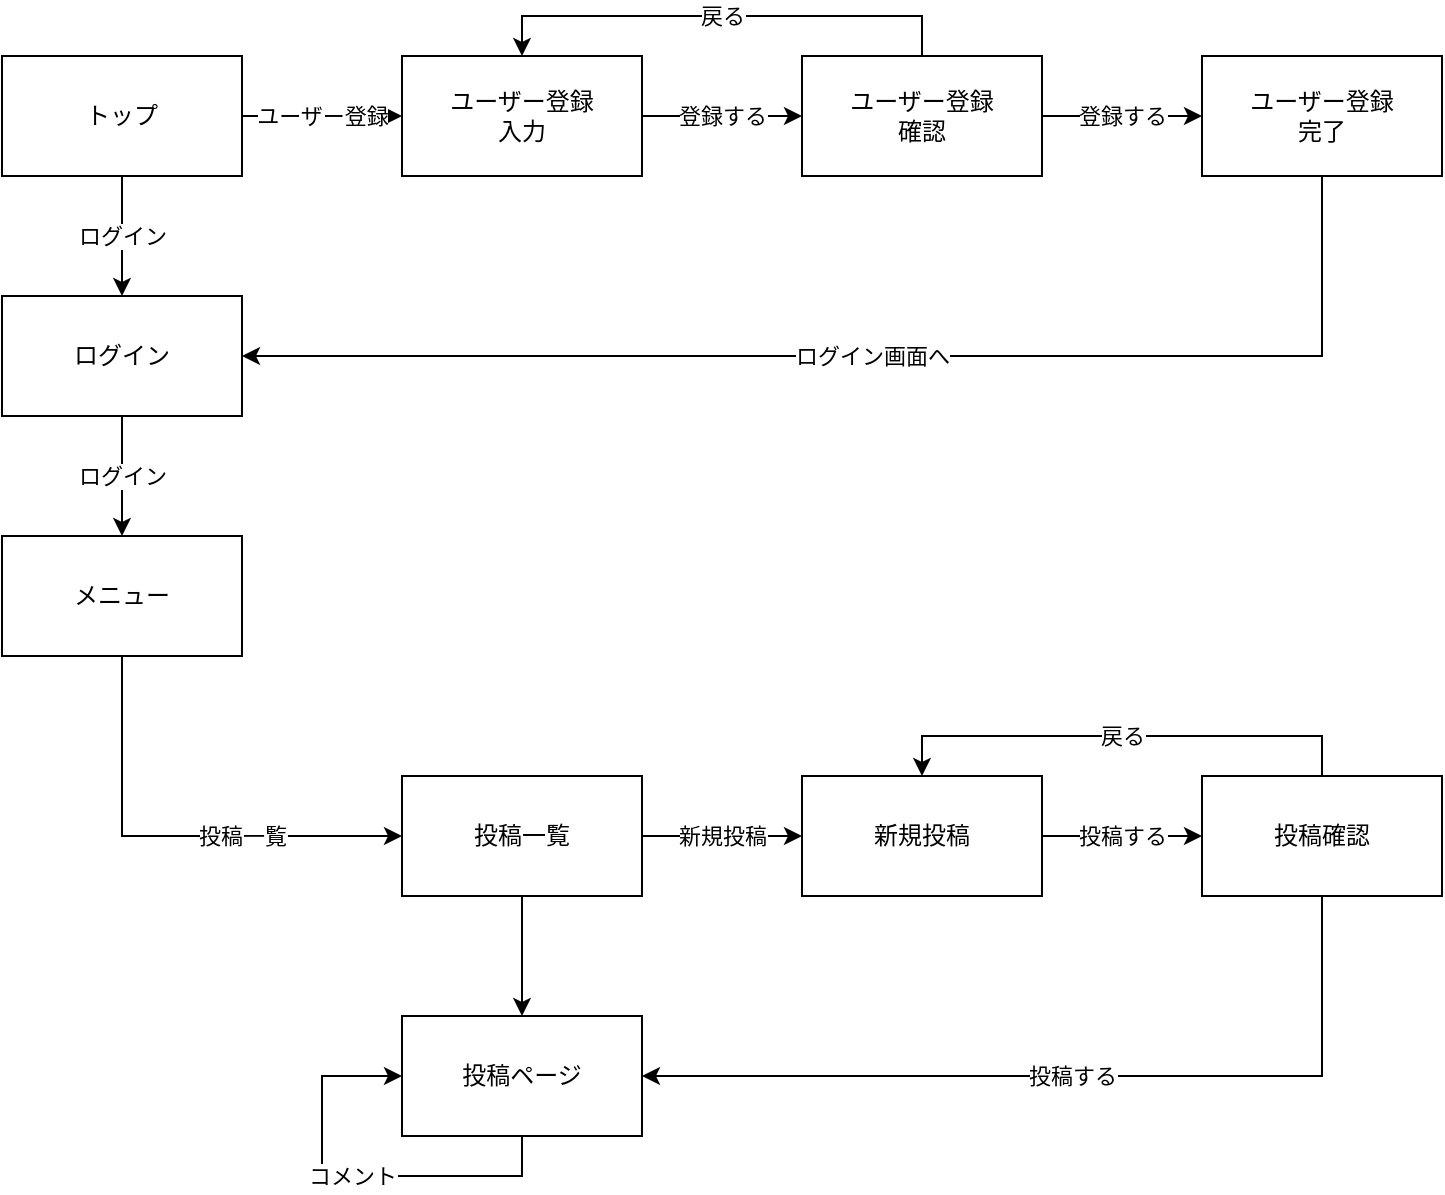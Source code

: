<mxfile version="21.5.2" type="google">
  <diagram name="ページ1" id="7OOp9_Ev_NuB0V9YdiFM">
    <mxGraphModel grid="1" page="1" gridSize="10" guides="1" tooltips="1" connect="1" arrows="1" fold="1" pageScale="1" pageWidth="827" pageHeight="1169" math="0" shadow="0">
      <root>
        <mxCell id="0" />
        <mxCell id="1" parent="0" />
        <mxCell id="eunxYqIY-hkd2ZFFvHBH-7" value="ログイン" style="edgeStyle=orthogonalEdgeStyle;rounded=0;orthogonalLoop=1;jettySize=auto;html=1;exitX=0.5;exitY=1;exitDx=0;exitDy=0;entryX=0.5;entryY=0;entryDx=0;entryDy=0;" edge="1" parent="1" source="eunxYqIY-hkd2ZFFvHBH-1" target="eunxYqIY-hkd2ZFFvHBH-2">
          <mxGeometry relative="1" as="geometry" />
        </mxCell>
        <mxCell id="eunxYqIY-hkd2ZFFvHBH-8" value="ユーザー登録" style="edgeStyle=orthogonalEdgeStyle;rounded=0;orthogonalLoop=1;jettySize=auto;html=1;exitX=1;exitY=0.5;exitDx=0;exitDy=0;entryX=0;entryY=0.5;entryDx=0;entryDy=0;" edge="1" parent="1" source="eunxYqIY-hkd2ZFFvHBH-1" target="eunxYqIY-hkd2ZFFvHBH-4">
          <mxGeometry relative="1" as="geometry" />
        </mxCell>
        <mxCell id="eunxYqIY-hkd2ZFFvHBH-1" value="トップ" style="whiteSpace=wrap;html=1;" vertex="1" parent="1">
          <mxGeometry x="40" y="40" width="120" height="60" as="geometry" />
        </mxCell>
        <mxCell id="eunxYqIY-hkd2ZFFvHBH-17" value="ログイン" style="edgeStyle=orthogonalEdgeStyle;rounded=0;orthogonalLoop=1;jettySize=auto;html=1;exitX=0.5;exitY=1;exitDx=0;exitDy=0;" edge="1" parent="1" source="eunxYqIY-hkd2ZFFvHBH-2" target="eunxYqIY-hkd2ZFFvHBH-12">
          <mxGeometry relative="1" as="geometry" />
        </mxCell>
        <mxCell id="eunxYqIY-hkd2ZFFvHBH-2" value="ログイン" style="whiteSpace=wrap;html=1;" vertex="1" parent="1">
          <mxGeometry x="40" y="160" width="120" height="60" as="geometry" />
        </mxCell>
        <mxCell id="eunxYqIY-hkd2ZFFvHBH-14" value="登録する" style="edgeStyle=orthogonalEdgeStyle;rounded=0;orthogonalLoop=1;jettySize=auto;html=1;exitX=1;exitY=0.5;exitDx=0;exitDy=0;entryX=0;entryY=0.5;entryDx=0;entryDy=0;" edge="1" parent="1" source="eunxYqIY-hkd2ZFFvHBH-4" target="eunxYqIY-hkd2ZFFvHBH-5">
          <mxGeometry relative="1" as="geometry" />
        </mxCell>
        <mxCell id="eunxYqIY-hkd2ZFFvHBH-4" value="ユーザー登録&lt;br&gt;入力" style="whiteSpace=wrap;html=1;" vertex="1" parent="1">
          <mxGeometry x="240" y="40" width="120" height="60" as="geometry" />
        </mxCell>
        <mxCell id="eunxYqIY-hkd2ZFFvHBH-15" value="登録する" style="edgeStyle=orthogonalEdgeStyle;rounded=0;orthogonalLoop=1;jettySize=auto;html=1;exitX=1;exitY=0.5;exitDx=0;exitDy=0;entryX=0;entryY=0.5;entryDx=0;entryDy=0;" edge="1" parent="1" source="eunxYqIY-hkd2ZFFvHBH-5" target="eunxYqIY-hkd2ZFFvHBH-6">
          <mxGeometry relative="1" as="geometry" />
        </mxCell>
        <mxCell id="eunxYqIY-hkd2ZFFvHBH-28" value="戻る" style="edgeStyle=orthogonalEdgeStyle;rounded=0;orthogonalLoop=1;jettySize=auto;html=1;exitX=0.5;exitY=0;exitDx=0;exitDy=0;entryX=0.5;entryY=0;entryDx=0;entryDy=0;" edge="1" parent="1" source="eunxYqIY-hkd2ZFFvHBH-5" target="eunxYqIY-hkd2ZFFvHBH-4">
          <mxGeometry relative="1" as="geometry" />
        </mxCell>
        <mxCell id="eunxYqIY-hkd2ZFFvHBH-5" value="ユーザー登録&lt;br&gt;確認" style="whiteSpace=wrap;html=1;" vertex="1" parent="1">
          <mxGeometry x="440" y="40" width="120" height="60" as="geometry" />
        </mxCell>
        <mxCell id="eunxYqIY-hkd2ZFFvHBH-16" value="ログイン画面へ" style="edgeStyle=orthogonalEdgeStyle;rounded=0;orthogonalLoop=1;jettySize=auto;html=1;exitX=0.5;exitY=1;exitDx=0;exitDy=0;entryX=1;entryY=0.5;entryDx=0;entryDy=0;" edge="1" parent="1" source="eunxYqIY-hkd2ZFFvHBH-6" target="eunxYqIY-hkd2ZFFvHBH-2">
          <mxGeometry relative="1" as="geometry" />
        </mxCell>
        <mxCell id="eunxYqIY-hkd2ZFFvHBH-6" value="ユーザー登録&lt;br&gt;完了" style="whiteSpace=wrap;html=1;" vertex="1" parent="1">
          <mxGeometry x="640" y="40" width="120" height="60" as="geometry" />
        </mxCell>
        <mxCell id="eunxYqIY-hkd2ZFFvHBH-19" value="投稿一覧" style="edgeStyle=orthogonalEdgeStyle;rounded=0;orthogonalLoop=1;jettySize=auto;html=1;exitX=0.5;exitY=1;exitDx=0;exitDy=0;entryX=0;entryY=0.5;entryDx=0;entryDy=0;" edge="1" parent="1" source="eunxYqIY-hkd2ZFFvHBH-12" target="eunxYqIY-hkd2ZFFvHBH-13">
          <mxGeometry x="0.304" relative="1" as="geometry">
            <mxPoint as="offset" />
          </mxGeometry>
        </mxCell>
        <mxCell id="eunxYqIY-hkd2ZFFvHBH-12" value="メニュー" style="whiteSpace=wrap;html=1;" vertex="1" parent="1">
          <mxGeometry x="40" y="280" width="120" height="60" as="geometry" />
        </mxCell>
        <mxCell id="eunxYqIY-hkd2ZFFvHBH-24" value="新規投稿" style="edgeStyle=orthogonalEdgeStyle;rounded=0;orthogonalLoop=1;jettySize=auto;html=1;exitX=1;exitY=0.5;exitDx=0;exitDy=0;entryX=0;entryY=0.5;entryDx=0;entryDy=0;" edge="1" parent="1" source="eunxYqIY-hkd2ZFFvHBH-13" target="eunxYqIY-hkd2ZFFvHBH-23">
          <mxGeometry relative="1" as="geometry" />
        </mxCell>
        <mxCell id="eunxYqIY-hkd2ZFFvHBH-26" style="edgeStyle=orthogonalEdgeStyle;rounded=0;orthogonalLoop=1;jettySize=auto;html=1;exitX=0.5;exitY=1;exitDx=0;exitDy=0;entryX=0.5;entryY=0;entryDx=0;entryDy=0;" edge="1" parent="1" source="eunxYqIY-hkd2ZFFvHBH-13" target="eunxYqIY-hkd2ZFFvHBH-22">
          <mxGeometry relative="1" as="geometry" />
        </mxCell>
        <mxCell id="eunxYqIY-hkd2ZFFvHBH-13" value="投稿一覧" style="whiteSpace=wrap;html=1;" vertex="1" parent="1">
          <mxGeometry x="240" y="400" width="120" height="60" as="geometry" />
        </mxCell>
        <mxCell id="eunxYqIY-hkd2ZFFvHBH-22" value="投稿ページ" style="whiteSpace=wrap;html=1;" vertex="1" parent="1">
          <mxGeometry x="240" y="520" width="120" height="60" as="geometry" />
        </mxCell>
        <mxCell id="eunxYqIY-hkd2ZFFvHBH-30" value="投稿する" style="edgeStyle=orthogonalEdgeStyle;rounded=0;orthogonalLoop=1;jettySize=auto;html=1;exitX=1;exitY=0.5;exitDx=0;exitDy=0;entryX=0;entryY=0.5;entryDx=0;entryDy=0;" edge="1" parent="1" source="eunxYqIY-hkd2ZFFvHBH-23" target="eunxYqIY-hkd2ZFFvHBH-29">
          <mxGeometry relative="1" as="geometry" />
        </mxCell>
        <mxCell id="eunxYqIY-hkd2ZFFvHBH-23" value="新規投稿" style="whiteSpace=wrap;html=1;" vertex="1" parent="1">
          <mxGeometry x="440" y="400" width="120" height="60" as="geometry" />
        </mxCell>
        <mxCell id="eunxYqIY-hkd2ZFFvHBH-31" value="投稿する" style="edgeStyle=orthogonalEdgeStyle;rounded=0;orthogonalLoop=1;jettySize=auto;html=1;exitX=0.5;exitY=1;exitDx=0;exitDy=0;entryX=1;entryY=0.5;entryDx=0;entryDy=0;" edge="1" parent="1" source="eunxYqIY-hkd2ZFFvHBH-29" target="eunxYqIY-hkd2ZFFvHBH-22">
          <mxGeometry relative="1" as="geometry" />
        </mxCell>
        <mxCell id="eunxYqIY-hkd2ZFFvHBH-35" value="戻る" style="edgeStyle=orthogonalEdgeStyle;rounded=0;orthogonalLoop=1;jettySize=auto;html=1;exitX=0.5;exitY=0;exitDx=0;exitDy=0;entryX=0.5;entryY=0;entryDx=0;entryDy=0;" edge="1" parent="1" source="eunxYqIY-hkd2ZFFvHBH-29" target="eunxYqIY-hkd2ZFFvHBH-23">
          <mxGeometry relative="1" as="geometry" />
        </mxCell>
        <mxCell id="eunxYqIY-hkd2ZFFvHBH-29" value="投稿確認" style="whiteSpace=wrap;html=1;" vertex="1" parent="1">
          <mxGeometry x="640" y="400" width="120" height="60" as="geometry" />
        </mxCell>
        <mxCell id="eunxYqIY-hkd2ZFFvHBH-34" value="コメント" style="edgeStyle=orthogonalEdgeStyle;rounded=0;orthogonalLoop=1;jettySize=auto;html=1;exitX=0.5;exitY=1;exitDx=0;exitDy=0;entryX=0;entryY=0.5;entryDx=0;entryDy=0;" edge="1" parent="1" source="eunxYqIY-hkd2ZFFvHBH-22" target="eunxYqIY-hkd2ZFFvHBH-22">
          <mxGeometry relative="1" as="geometry">
            <Array as="points">
              <mxPoint x="300" y="600" />
              <mxPoint x="200" y="600" />
              <mxPoint x="200" y="550" />
            </Array>
          </mxGeometry>
        </mxCell>
      </root>
    </mxGraphModel>
  </diagram>
</mxfile>
